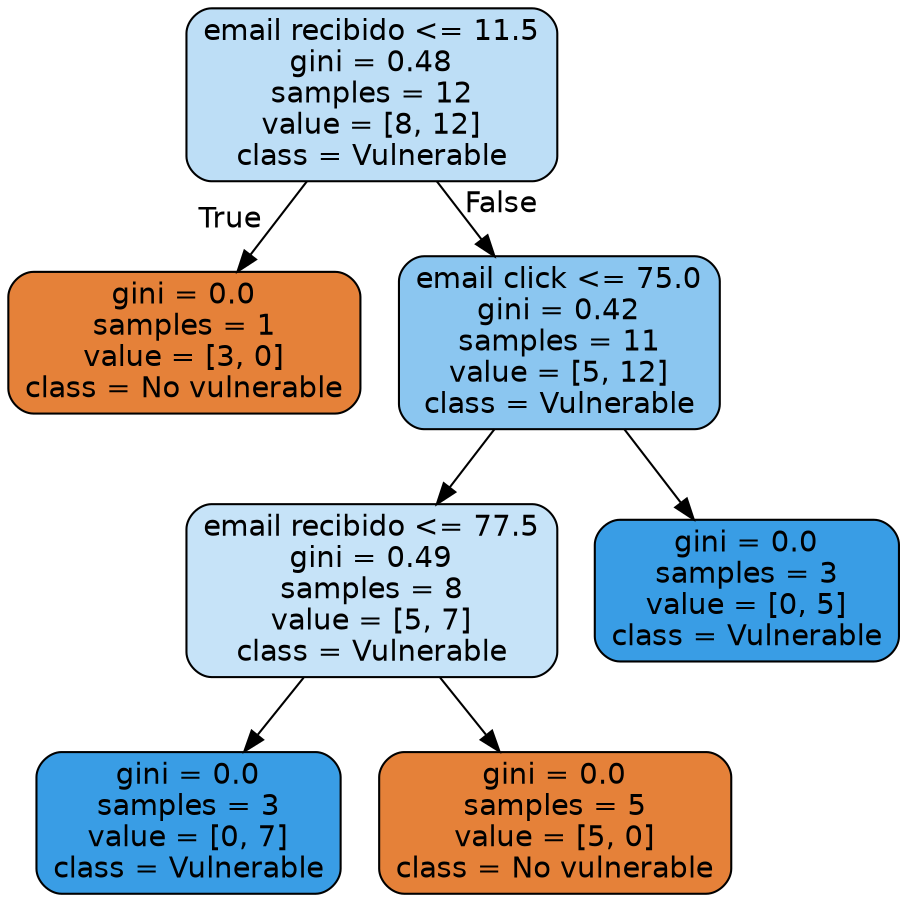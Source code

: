 digraph Tree {
node [shape=box, style="filled, rounded", color="black", fontname="helvetica"] ;
edge [fontname="helvetica"] ;
0 [label="email recibido <= 11.5\ngini = 0.48\nsamples = 12\nvalue = [8, 12]\nclass = Vulnerable", fillcolor="#bddef6"] ;
1 [label="gini = 0.0\nsamples = 1\nvalue = [3, 0]\nclass = No vulnerable", fillcolor="#e58139"] ;
0 -> 1 [labeldistance=2.5, labelangle=45, headlabel="True"] ;
2 [label="email click <= 75.0\ngini = 0.42\nsamples = 11\nvalue = [5, 12]\nclass = Vulnerable", fillcolor="#8bc6f0"] ;
0 -> 2 [labeldistance=2.5, labelangle=-45, headlabel="False"] ;
3 [label="email recibido <= 77.5\ngini = 0.49\nsamples = 8\nvalue = [5, 7]\nclass = Vulnerable", fillcolor="#c6e3f8"] ;
2 -> 3 ;
4 [label="gini = 0.0\nsamples = 3\nvalue = [0, 7]\nclass = Vulnerable", fillcolor="#399de5"] ;
3 -> 4 ;
5 [label="gini = 0.0\nsamples = 5\nvalue = [5, 0]\nclass = No vulnerable", fillcolor="#e58139"] ;
3 -> 5 ;
6 [label="gini = 0.0\nsamples = 3\nvalue = [0, 5]\nclass = Vulnerable", fillcolor="#399de5"] ;
2 -> 6 ;
}